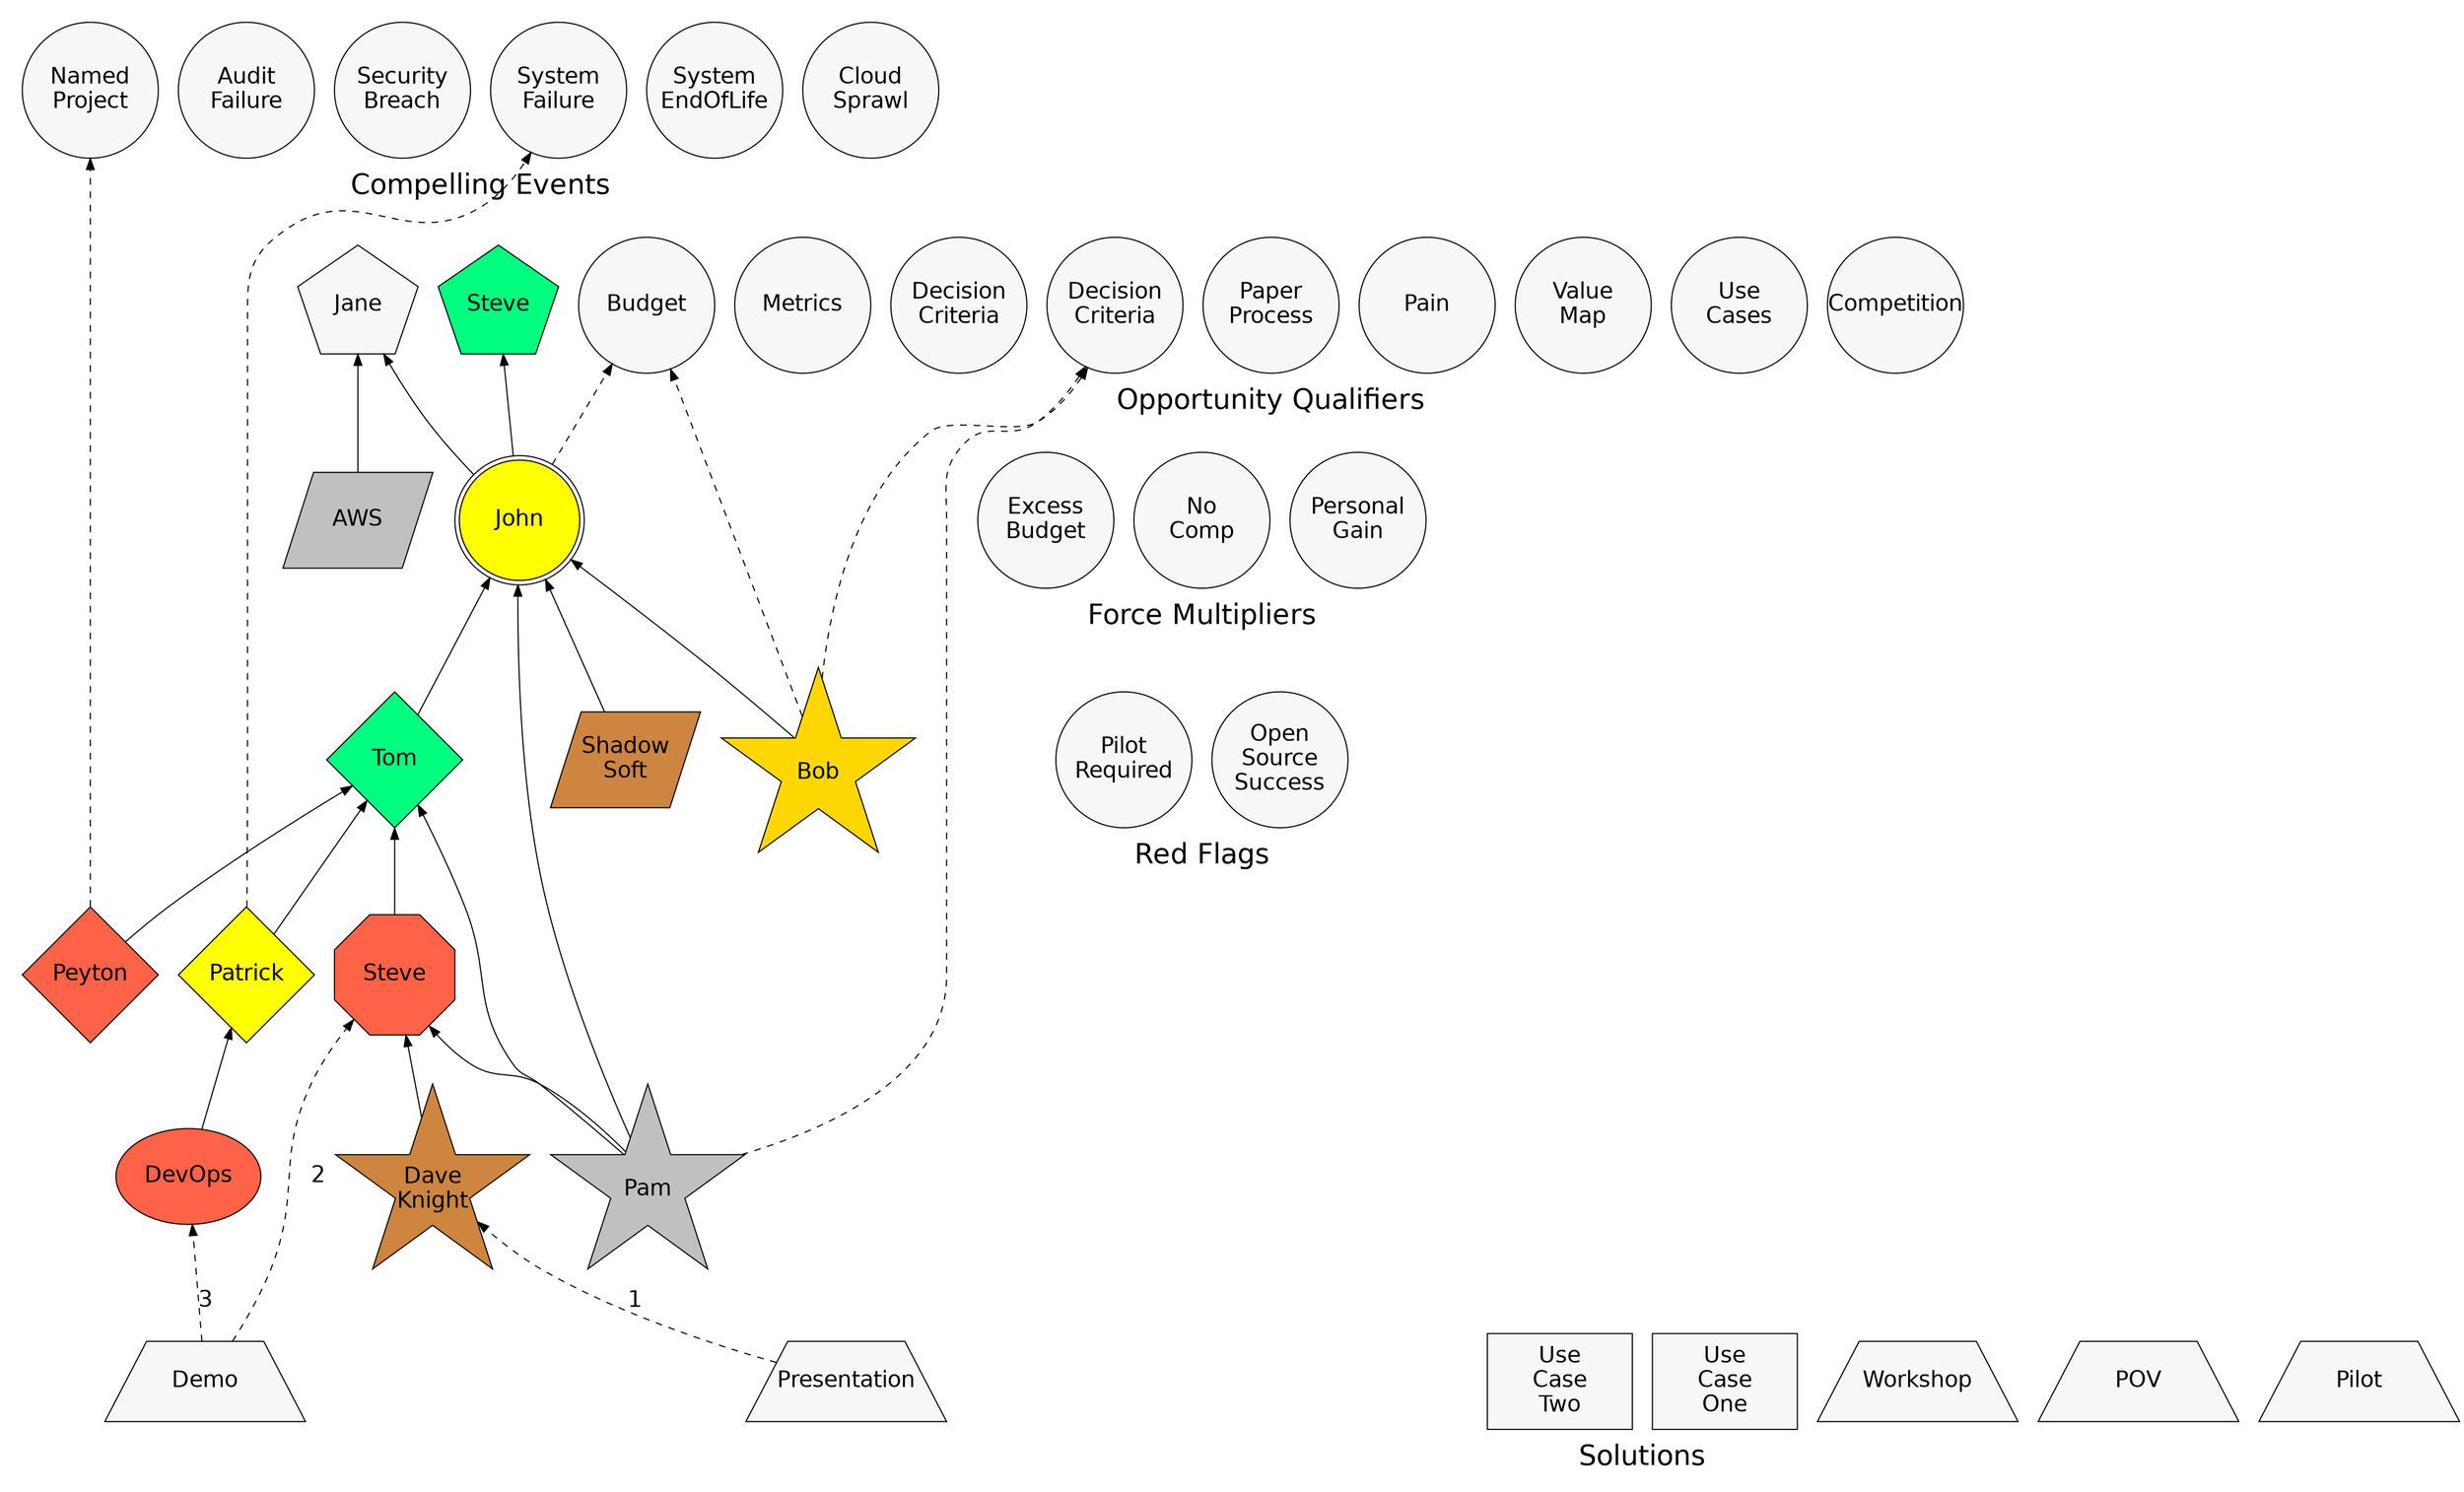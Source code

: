 digraph opportunity {

//
// Opportunity as Code (OaC)
//
// Use this specification to document the current status of your sales opportunity.
// Only one product should be tracked in this file.
// The AE is responsible for tracking all of the information that goes into
// this file.
// The SE is responsible for updating this file, managing in Git, and generating
// the "Opportunity Maps".
//
// This must be an acyclic graph, i.e. two people can't influence each other.
// Leverage the company's org chart, although influencers don't need to report
// to the individual they influence.
//
// To generate a graphic of your Opportunity Map, execute the following
// graphviz command:
//   dot -Tpng <name_of_this_file>.dot -o <account>_<op_name>[_renewal<X>].png
//
// Add this file and push updates to -
//   https://github.com/MrDaveKnight/SouthStrategicOps.git

// File Layout
//
// Top - the people and solutions (EDIT THIS SECTION)
// - Organization: all the individuals, teams and partners that may influence
//   the sale
// - Solutions: the specific use cases being prescribed to the prospect/customer
// Middle -  STATIC CONFIGURATION data (only modify if necessary)
// - Indicators: all of the sales opportunity status indicators -
//   BANT, MEDDIC, etc...
// - SE Activities: a list of available SE activities
// - Rank Configuration: for graph formatting only
// Bottom - the relationships (EDIT THIS SECTION)
// - Influence: Who is influencing who
// - Intelligence: Who has provided information about the state of the opportunity
// - Activity: engagements between SEs and the organization
//
//
// Identify all the individuals and partners that will influence the sale in
// the "Organization" section. Identify what we are selling in the "Solutions"
// section. Identify all of the influence, intelligence and
// activity in the "Relationships" section.


// Global defaults
graph [rankdir=BT, fontname=Helvetica, fontsize=25, penwidth = 0]
node [style=filled, fillcolor="grey97", fixedsize=true, fontname=Helvetica, fontsize=20]
edge [fontname=Helvetica, fontsize=20]

//
// Organization
//

// Every person in the organization, except for champions and partners,
// are color coded as follows, based on their perceived Net Promoter status
// for the Hashicorp enterprise solution:
//   Promoter  - springgreen
//   Passive   - yellow1
//   Detractor - tomato (rotten tomato is more like it)
//   Unknown   - grey97
//
// Champions and partners are by definition Net Promoters. They are
// color coded based on their ability to sell the Hashicorp enterprise
// solutions independently, i.e. their ability to influence.
//   Gold    - gold
//   Silver  - silver
//   Bronze  - peru
//   Unknown - grey97
//
// Bronze indicates a lack of sales accumen, drive or product knowledge.
// Silver indicates moderate sales accumen, drive or product knowledge.
// Gold indicates exceptional sales accumen, drive, product knowledge and
// validated influence.
//

// Executives
node [shape=pentagon, width=1.5, height=1.5]
// Colors:
//   Promoter  - springgreen
//   Passive   - yellow1
//   Detractor - tomato
JaneSmith [label="Jane", fillcolor=grey97]
SteveP [label="Steve", fillcolor=springgreen]

// Buyers
node [shape=doublecircle, width=1.5, height=1.5]
// Colors:
//   Promoter  - springgreen
//   Passive   - yellow1
//   Detractor - tomato
JohnSmith [label="John", fillcolor=yellow1]

// Champions
node [shape=star, width=2.3, height=2.3]
// Colors:
//   Gold   - gold
//   Silver - silver
//   Bronze - peru
BobSmith [label="\nBob", fillcolor=gold]
PamSmith [label="\nPam", fillcolor=silver]
DaveKnight [label="\nDave\nKnight", fillcolor=peru]

// Tech Leaders
node [shape=octagon, width=1.5, height=1.5]
// Colors:
//   Promoter  - springgreen
//   Passive   - yellow1
//   Detractor - tomato
SteveSuiter [label="Steve", fillcolor=tomato]

// Managers
node [shape=diamond, width=1.7, height=1.7]
// Colors:
//   Promoter  - springgreen
//   Passive   - yellow1
//   Detractor - tomato
TomBrady [label="Tom", fillcolor=springgreen]
PatMahomes [label="Patrick", fillcolor=yellow1]
PeytonManning [label="Peyton", fillcolor=tomato]

// Practioner Teams
node [shape=oval, width=1.8, height=1.2]
// Colors:
//   Promoter  - springgreen
//   Passive   - yellow1
//   Detractor - tomato
DevOps [label="DevOps", fillcolor=tomato]

// Partners
node [shape=parallelogram, width=1.8, height=1.2]
// Colors:
//   Gold   - gold
//   Silver - silver
//   Bronze - peru
AWS [label="AWS", fillcolor=silver]
ShadowSoft [label="Shadow\nSoft", fillcolor=peru]


//
// Solutions
//

subgraph cluster_solutions {
  // Maintain the "UseCase<#>" convention!
  label = "Solutions"
  node [shape=box]

  UseCase1 [label="Use\nCase\nOne"]
  UseCase2 [label="Use\nCase\nTwo"]

  {rank=same "UseCase1" "UseCase2"}
}

//
// Indicators
//

// Colors:
//    For all sales indicators other than red flags:
//    True: deepskyblue
//    False: grey97
//    For red flags:
//    True: tomato
//    False: grey97


subgraph cluster_advantages {
  // Colors: deepskyblue, grey97
  label = "Force Multipliers"
  node [shape=circle, width=1.7, height=1.7]

  PersonalGain [label="Personal\nGain", fillcolor=grey97] // Seeking career advancement, or trying to save job
  NoComp [label="No\nComp", fillcolor=grey97]       // No external competition or RFP
  ExcessBudget [label="Excess\nBudget", fillcolor=grey97] // Use it or lose it

  {rank=same PersonalGain NoComp ExcessBudget}
}

subgraph cluster_redflags {
  // Colors: tomato, grey97
  label = "Red Flags"
  node [shape=circle, width=1.7, height=1.7]

  OSS [label="Open\nSource\nSuccess", fillcolor=grey97]
  OnPrem [label="Pilot\nRequired", fillcolor=grey97]

  {rank=same "OSS" "OnPrem"}
}


subgraph cluster_tablestakes {
  // Colors: deepskyblue, grey97
  label = "Opportunity Qualifiers"
  node [shape=circle, width=1.7, height=1.7]

  // BanT and MeDDPICc
  // The "a" are the Exec and Buyer nodes
  // The "n" is the UseCases node
  // The "e" is the Buyer node
  // The "c" is the Champion node
  Competition [fillcolor=grey97] // The "C"

  // Big Deal Review
  UseCases [label="Use\nCases"] // business outcomes
  ValueMap [label="Value\nMap"] // key enterprise features to business outcomes

  // Back to BanT and MeDDPICc
  Pain [fillcolor=grey97] // The "I"
  PaperProcess [label="Paper\nProcess"] // The "P"
  DecisionProcess [label="Decision\nCriteria"] // The "T" and a "D"
  DecisionCriteria [label="Decision\nCriteria"] // The other "D"
  Metrics  // The "M", how we could calculate an ROI
  Budget   // The "B"


  {rank=same Budget Metrics DecisionCriteria DecisionProcess PaperProcess Pain Competition UseCases ValueMap}
}

subgraph cluster_needs {
  // Colors: deepskyblue, grey97
  label = "Compelling Events"
  node [shape=circle, width=1.7, height=1.7]

  // Business Drivers  BANT needs / MEDDIC pain
  CloudSprawl [label="Cloud\nSprawl"]
  SystemEndOfLife [label="System\nEndOfLife"]
  SystemFailure [label="System\nFailure"]
  SecurityBreach [label="Security\nBreach"]
  AuditFailure [label="Audit\nFailure"]
  NamedProject [label="Named\nProject"] // This means there is a planned business initiative

  {rank=same "NamedProject" "AuditFailure" "SystemFailure" "SecurityBreach" "CloudSprawl" "SystemEndOfLife"}
}





//
// SE Activities
//

subgraph se_activities {
  label = "SE Activities"
  node [shape=trapezium, width=2.5, height=1.0]

  Presentation [label="Presentation"]
  Demo [label="Demo"]
  Workshop [label="Workshop"]
  POV [label="POV"]
  Pilot [label="Pilot"]
  {rank=same Presentation Demo Workshop POV Pilot}
}



//
// Rank Configuration
// These edges are invisible. Pick first node in a rank, and
// tie it to the first node in another rank to force a hierarchy
//

edge [style=invis]

// Rank 1 - Drivers/Needs/Pains
Budget -> NamedProject
// Rank 2 - Opportunity Requirements
PersonalGain -> Budget
// Rank 3 - Force Multipliers
OSS -> PersonalGain
// Rank 4 - Red flags
Presentation -> OSS
// Rank 5:N - Org
// Rank N+1 - SE Activities



//
// Influence
//

edge [style=solid]

JohnSmith -> SteveP
JohnSmith -> JaneSmith
AWS -> JaneSmith
ShadowSoft -> JohnSmith

TomBrady -> JohnSmith
SteveSuiter -> TomBrady

PatMahomes -> TomBrady
PeytonManning -> TomBrady

DevOps -> PatMahomes

BobSmith -> JohnSmith
PamSmith -> JohnSmith
DaveKnight -> SteveSuiter
PamSmith -> SteveSuiter
PamSmith -> TomBrady



//
// Intelligence
//
edge [style=dashed]

PatMahomes -> SystemFailure
PeytonManning -> NamedProject
BobSmith -> DecisionProcess
BobSmith -> Budget
JohnSmith -> Budget

PamSmith -> DecisionProcess



//
// Activity
//
edge [style=dashed]

Presentation -> DaveKnight [label="1"]
Demo -> SteveSuiter [label="2"]
Demo -> DevOps [label="3"]

}
